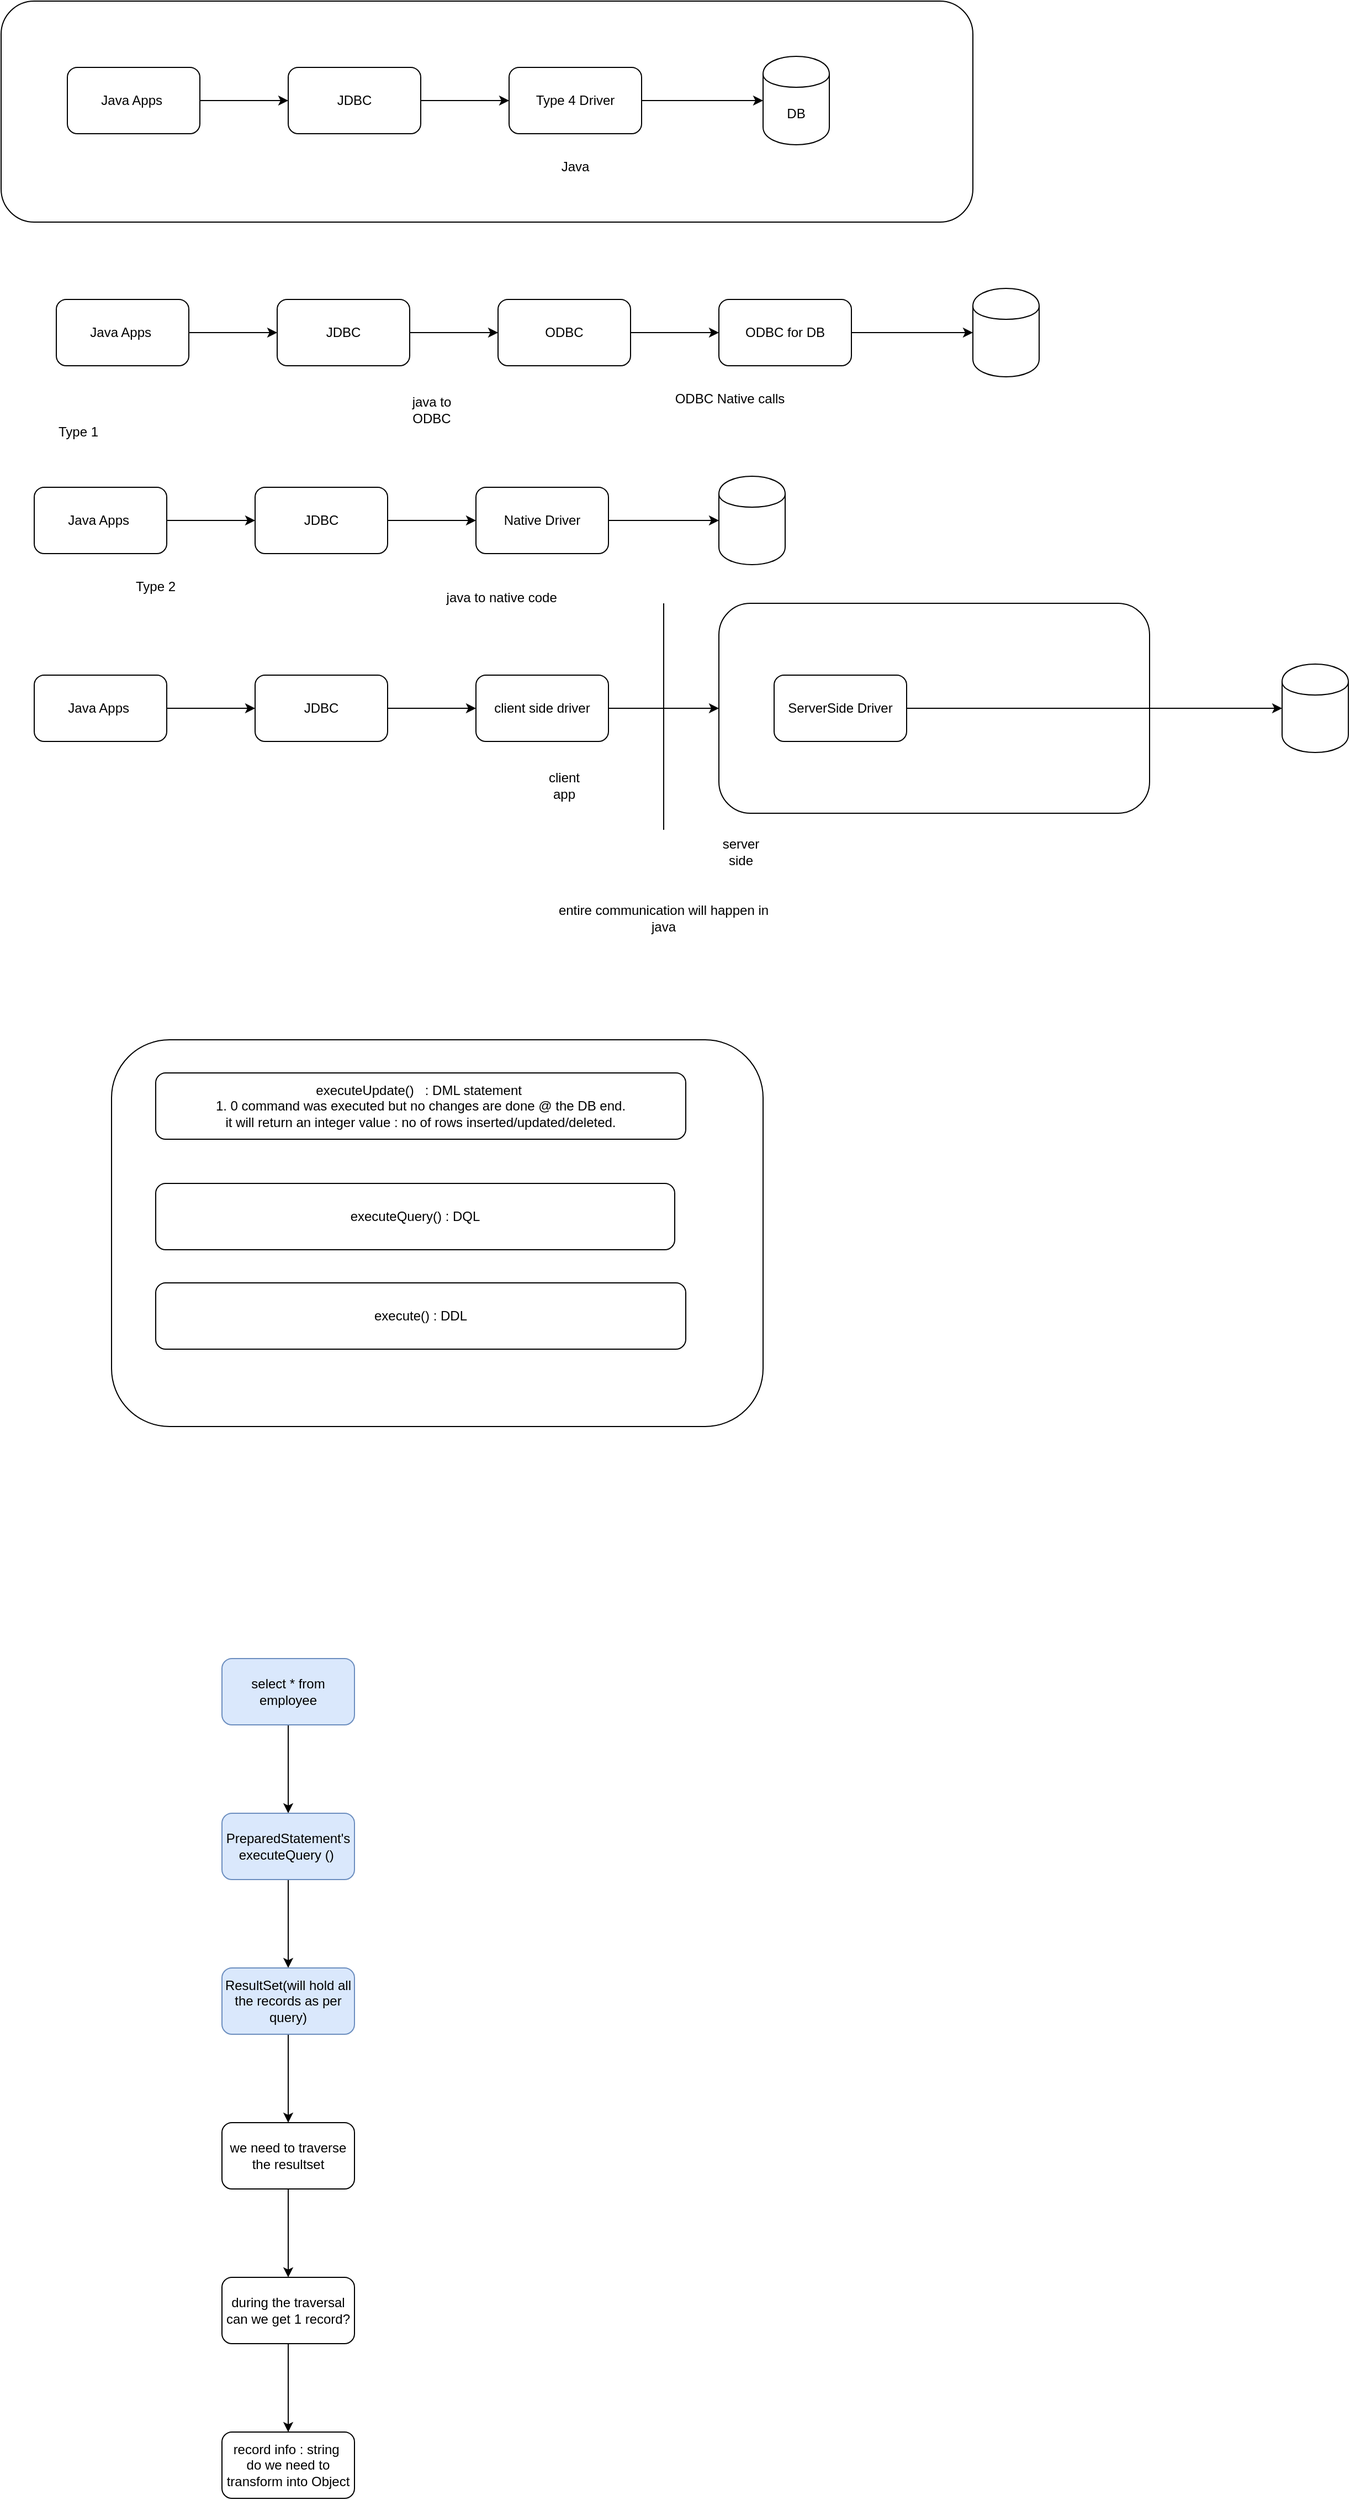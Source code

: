 <mxfile version="14.9.4" type="github" pages="2">
  <diagram id="vpx2g6e1bazYJ1cbq4He" name="Page-1">
    <mxGraphModel dx="2272" dy="794" grid="1" gridSize="10" guides="1" tooltips="1" connect="1" arrows="1" fold="1" page="1" pageScale="1" pageWidth="850" pageHeight="1100" math="0" shadow="0">
      <root>
        <mxCell id="0" />
        <mxCell id="1" parent="0" />
        <mxCell id="LNrPNvtxSn9MN5_w1PBu-46" value="" style="rounded=1;whiteSpace=wrap;html=1;" vertex="1" parent="1">
          <mxGeometry x="-20" y="170" width="880" height="200" as="geometry" />
        </mxCell>
        <mxCell id="LNrPNvtxSn9MN5_w1PBu-3" value="" style="edgeStyle=orthogonalEdgeStyle;rounded=0;orthogonalLoop=1;jettySize=auto;html=1;" edge="1" parent="1" source="LNrPNvtxSn9MN5_w1PBu-1" target="LNrPNvtxSn9MN5_w1PBu-2">
          <mxGeometry relative="1" as="geometry" />
        </mxCell>
        <mxCell id="LNrPNvtxSn9MN5_w1PBu-1" value="Java Apps&amp;nbsp;" style="rounded=1;whiteSpace=wrap;html=1;" vertex="1" parent="1">
          <mxGeometry x="40" y="230" width="120" height="60" as="geometry" />
        </mxCell>
        <mxCell id="LNrPNvtxSn9MN5_w1PBu-5" value="" style="edgeStyle=orthogonalEdgeStyle;rounded=0;orthogonalLoop=1;jettySize=auto;html=1;" edge="1" parent="1" source="LNrPNvtxSn9MN5_w1PBu-2" target="LNrPNvtxSn9MN5_w1PBu-4">
          <mxGeometry relative="1" as="geometry" />
        </mxCell>
        <mxCell id="LNrPNvtxSn9MN5_w1PBu-2" value="JDBC" style="whiteSpace=wrap;html=1;rounded=1;" vertex="1" parent="1">
          <mxGeometry x="240" y="230" width="120" height="60" as="geometry" />
        </mxCell>
        <mxCell id="LNrPNvtxSn9MN5_w1PBu-7" value="" style="edgeStyle=orthogonalEdgeStyle;rounded=0;orthogonalLoop=1;jettySize=auto;html=1;" edge="1" parent="1" source="LNrPNvtxSn9MN5_w1PBu-4" target="LNrPNvtxSn9MN5_w1PBu-6">
          <mxGeometry relative="1" as="geometry" />
        </mxCell>
        <mxCell id="LNrPNvtxSn9MN5_w1PBu-4" value="Type 4 Driver" style="whiteSpace=wrap;html=1;rounded=1;" vertex="1" parent="1">
          <mxGeometry x="440" y="230" width="120" height="60" as="geometry" />
        </mxCell>
        <mxCell id="LNrPNvtxSn9MN5_w1PBu-6" value="DB" style="shape=cylinder;whiteSpace=wrap;html=1;boundedLbl=1;backgroundOutline=1;rounded=1;" vertex="1" parent="1">
          <mxGeometry x="670" y="220" width="60" height="80" as="geometry" />
        </mxCell>
        <mxCell id="LNrPNvtxSn9MN5_w1PBu-8" value="Java" style="text;html=1;strokeColor=none;fillColor=none;align=center;verticalAlign=middle;whiteSpace=wrap;rounded=0;" vertex="1" parent="1">
          <mxGeometry x="480" y="310" width="40" height="20" as="geometry" />
        </mxCell>
        <mxCell id="LNrPNvtxSn9MN5_w1PBu-12" value="" style="edgeStyle=orthogonalEdgeStyle;rounded=0;orthogonalLoop=1;jettySize=auto;html=1;" edge="1" parent="1" source="LNrPNvtxSn9MN5_w1PBu-10" target="LNrPNvtxSn9MN5_w1PBu-11">
          <mxGeometry relative="1" as="geometry" />
        </mxCell>
        <mxCell id="LNrPNvtxSn9MN5_w1PBu-10" value="Java Apps&amp;nbsp;" style="rounded=1;whiteSpace=wrap;html=1;" vertex="1" parent="1">
          <mxGeometry x="30" y="440" width="120" height="60" as="geometry" />
        </mxCell>
        <mxCell id="LNrPNvtxSn9MN5_w1PBu-14" value="" style="edgeStyle=orthogonalEdgeStyle;rounded=0;orthogonalLoop=1;jettySize=auto;html=1;" edge="1" parent="1" source="LNrPNvtxSn9MN5_w1PBu-11" target="LNrPNvtxSn9MN5_w1PBu-13">
          <mxGeometry relative="1" as="geometry" />
        </mxCell>
        <mxCell id="LNrPNvtxSn9MN5_w1PBu-11" value="JDBC" style="whiteSpace=wrap;html=1;rounded=1;" vertex="1" parent="1">
          <mxGeometry x="230" y="440" width="120" height="60" as="geometry" />
        </mxCell>
        <mxCell id="LNrPNvtxSn9MN5_w1PBu-16" value="" style="edgeStyle=orthogonalEdgeStyle;rounded=0;orthogonalLoop=1;jettySize=auto;html=1;" edge="1" parent="1" source="LNrPNvtxSn9MN5_w1PBu-13" target="LNrPNvtxSn9MN5_w1PBu-15">
          <mxGeometry relative="1" as="geometry" />
        </mxCell>
        <mxCell id="LNrPNvtxSn9MN5_w1PBu-13" value="ODBC" style="rounded=1;whiteSpace=wrap;html=1;" vertex="1" parent="1">
          <mxGeometry x="430" y="440" width="120" height="60" as="geometry" />
        </mxCell>
        <mxCell id="LNrPNvtxSn9MN5_w1PBu-18" value="" style="edgeStyle=orthogonalEdgeStyle;rounded=0;orthogonalLoop=1;jettySize=auto;html=1;" edge="1" parent="1" source="LNrPNvtxSn9MN5_w1PBu-15" target="LNrPNvtxSn9MN5_w1PBu-17">
          <mxGeometry relative="1" as="geometry" />
        </mxCell>
        <mxCell id="LNrPNvtxSn9MN5_w1PBu-15" value="ODBC for DB" style="whiteSpace=wrap;html=1;rounded=1;" vertex="1" parent="1">
          <mxGeometry x="630" y="440" width="120" height="60" as="geometry" />
        </mxCell>
        <mxCell id="LNrPNvtxSn9MN5_w1PBu-17" value="" style="shape=cylinder;whiteSpace=wrap;html=1;boundedLbl=1;backgroundOutline=1;rounded=1;" vertex="1" parent="1">
          <mxGeometry x="860" y="430" width="60" height="80" as="geometry" />
        </mxCell>
        <mxCell id="LNrPNvtxSn9MN5_w1PBu-19" value="java to ODBC" style="text;html=1;strokeColor=none;fillColor=none;align=center;verticalAlign=middle;whiteSpace=wrap;rounded=0;" vertex="1" parent="1">
          <mxGeometry x="350" y="530" width="40" height="20" as="geometry" />
        </mxCell>
        <mxCell id="LNrPNvtxSn9MN5_w1PBu-20" value="ODBC Native calls" style="text;html=1;strokeColor=none;fillColor=none;align=center;verticalAlign=middle;whiteSpace=wrap;rounded=0;" vertex="1" parent="1">
          <mxGeometry x="570" y="520" width="140" height="20" as="geometry" />
        </mxCell>
        <mxCell id="LNrPNvtxSn9MN5_w1PBu-21" value="Type 1" style="text;html=1;strokeColor=none;fillColor=none;align=center;verticalAlign=middle;whiteSpace=wrap;rounded=0;" vertex="1" parent="1">
          <mxGeometry x="30" y="550" width="40" height="20" as="geometry" />
        </mxCell>
        <mxCell id="LNrPNvtxSn9MN5_w1PBu-27" value="" style="edgeStyle=orthogonalEdgeStyle;rounded=0;orthogonalLoop=1;jettySize=auto;html=1;" edge="1" parent="1" source="LNrPNvtxSn9MN5_w1PBu-22" target="LNrPNvtxSn9MN5_w1PBu-23">
          <mxGeometry relative="1" as="geometry" />
        </mxCell>
        <mxCell id="LNrPNvtxSn9MN5_w1PBu-22" value="Java Apps&amp;nbsp;" style="rounded=1;whiteSpace=wrap;html=1;" vertex="1" parent="1">
          <mxGeometry x="10" y="610" width="120" height="60" as="geometry" />
        </mxCell>
        <mxCell id="LNrPNvtxSn9MN5_w1PBu-28" value="" style="edgeStyle=orthogonalEdgeStyle;rounded=0;orthogonalLoop=1;jettySize=auto;html=1;" edge="1" parent="1" source="LNrPNvtxSn9MN5_w1PBu-23" target="LNrPNvtxSn9MN5_w1PBu-24">
          <mxGeometry relative="1" as="geometry" />
        </mxCell>
        <mxCell id="LNrPNvtxSn9MN5_w1PBu-23" value="JDBC" style="whiteSpace=wrap;html=1;rounded=1;" vertex="1" parent="1">
          <mxGeometry x="210" y="610" width="120" height="60" as="geometry" />
        </mxCell>
        <mxCell id="LNrPNvtxSn9MN5_w1PBu-29" value="" style="edgeStyle=orthogonalEdgeStyle;rounded=0;orthogonalLoop=1;jettySize=auto;html=1;" edge="1" parent="1" source="LNrPNvtxSn9MN5_w1PBu-24" target="LNrPNvtxSn9MN5_w1PBu-26">
          <mxGeometry relative="1" as="geometry" />
        </mxCell>
        <mxCell id="LNrPNvtxSn9MN5_w1PBu-24" value="Native Driver" style="rounded=1;whiteSpace=wrap;html=1;" vertex="1" parent="1">
          <mxGeometry x="410" y="610" width="120" height="60" as="geometry" />
        </mxCell>
        <mxCell id="LNrPNvtxSn9MN5_w1PBu-26" value="" style="shape=cylinder;whiteSpace=wrap;html=1;boundedLbl=1;backgroundOutline=1;rounded=1;" vertex="1" parent="1">
          <mxGeometry x="630" y="600" width="60" height="80" as="geometry" />
        </mxCell>
        <mxCell id="LNrPNvtxSn9MN5_w1PBu-30" value="Type 2" style="text;html=1;strokeColor=none;fillColor=none;align=center;verticalAlign=middle;whiteSpace=wrap;rounded=0;" vertex="1" parent="1">
          <mxGeometry x="100" y="690" width="40" height="20" as="geometry" />
        </mxCell>
        <mxCell id="LNrPNvtxSn9MN5_w1PBu-31" value="java to native code&amp;nbsp;" style="text;html=1;strokeColor=none;fillColor=none;align=center;verticalAlign=middle;whiteSpace=wrap;rounded=0;" vertex="1" parent="1">
          <mxGeometry x="360" y="700" width="150" height="20" as="geometry" />
        </mxCell>
        <mxCell id="LNrPNvtxSn9MN5_w1PBu-34" value="" style="edgeStyle=orthogonalEdgeStyle;rounded=0;orthogonalLoop=1;jettySize=auto;html=1;" edge="1" parent="1" source="LNrPNvtxSn9MN5_w1PBu-32" target="LNrPNvtxSn9MN5_w1PBu-33">
          <mxGeometry relative="1" as="geometry" />
        </mxCell>
        <mxCell id="LNrPNvtxSn9MN5_w1PBu-32" value="Java Apps&amp;nbsp;" style="rounded=1;whiteSpace=wrap;html=1;" vertex="1" parent="1">
          <mxGeometry x="10" y="780" width="120" height="60" as="geometry" />
        </mxCell>
        <mxCell id="LNrPNvtxSn9MN5_w1PBu-36" value="" style="edgeStyle=orthogonalEdgeStyle;rounded=0;orthogonalLoop=1;jettySize=auto;html=1;" edge="1" parent="1" source="LNrPNvtxSn9MN5_w1PBu-33" target="LNrPNvtxSn9MN5_w1PBu-35">
          <mxGeometry relative="1" as="geometry" />
        </mxCell>
        <mxCell id="LNrPNvtxSn9MN5_w1PBu-33" value="JDBC" style="whiteSpace=wrap;html=1;rounded=1;" vertex="1" parent="1">
          <mxGeometry x="210" y="780" width="120" height="60" as="geometry" />
        </mxCell>
        <mxCell id="LNrPNvtxSn9MN5_w1PBu-38" value="" style="edgeStyle=orthogonalEdgeStyle;rounded=0;orthogonalLoop=1;jettySize=auto;html=1;" edge="1" parent="1" source="LNrPNvtxSn9MN5_w1PBu-35" target="LNrPNvtxSn9MN5_w1PBu-37">
          <mxGeometry relative="1" as="geometry" />
        </mxCell>
        <mxCell id="LNrPNvtxSn9MN5_w1PBu-35" value="client side driver" style="whiteSpace=wrap;html=1;rounded=1;" vertex="1" parent="1">
          <mxGeometry x="410" y="780" width="120" height="60" as="geometry" />
        </mxCell>
        <mxCell id="LNrPNvtxSn9MN5_w1PBu-37" value="" style="whiteSpace=wrap;html=1;rounded=1;" vertex="1" parent="1">
          <mxGeometry x="630" y="715" width="390" height="190" as="geometry" />
        </mxCell>
        <mxCell id="LNrPNvtxSn9MN5_w1PBu-41" value="" style="edgeStyle=orthogonalEdgeStyle;rounded=0;orthogonalLoop=1;jettySize=auto;html=1;" edge="1" parent="1" source="LNrPNvtxSn9MN5_w1PBu-39" target="LNrPNvtxSn9MN5_w1PBu-40">
          <mxGeometry relative="1" as="geometry" />
        </mxCell>
        <mxCell id="LNrPNvtxSn9MN5_w1PBu-39" value="ServerSide Driver" style="rounded=1;whiteSpace=wrap;html=1;" vertex="1" parent="1">
          <mxGeometry x="680" y="780" width="120" height="60" as="geometry" />
        </mxCell>
        <mxCell id="LNrPNvtxSn9MN5_w1PBu-40" value="" style="shape=cylinder;whiteSpace=wrap;html=1;boundedLbl=1;backgroundOutline=1;rounded=1;" vertex="1" parent="1">
          <mxGeometry x="1140" y="770" width="60" height="80" as="geometry" />
        </mxCell>
        <mxCell id="LNrPNvtxSn9MN5_w1PBu-42" value="" style="endArrow=none;html=1;" edge="1" parent="1">
          <mxGeometry width="50" height="50" relative="1" as="geometry">
            <mxPoint x="580" y="920" as="sourcePoint" />
            <mxPoint x="580" y="715" as="targetPoint" />
          </mxGeometry>
        </mxCell>
        <mxCell id="LNrPNvtxSn9MN5_w1PBu-43" value="client app" style="text;html=1;strokeColor=none;fillColor=none;align=center;verticalAlign=middle;whiteSpace=wrap;rounded=0;" vertex="1" parent="1">
          <mxGeometry x="470" y="870" width="40" height="20" as="geometry" />
        </mxCell>
        <mxCell id="LNrPNvtxSn9MN5_w1PBu-44" value="server side" style="text;html=1;strokeColor=none;fillColor=none;align=center;verticalAlign=middle;whiteSpace=wrap;rounded=0;" vertex="1" parent="1">
          <mxGeometry x="630" y="930" width="40" height="20" as="geometry" />
        </mxCell>
        <mxCell id="LNrPNvtxSn9MN5_w1PBu-45" value="entire communication will happen in java" style="text;html=1;strokeColor=none;fillColor=none;align=center;verticalAlign=middle;whiteSpace=wrap;rounded=0;" vertex="1" parent="1">
          <mxGeometry x="480" y="990" width="200" height="20" as="geometry" />
        </mxCell>
        <mxCell id="LNrPNvtxSn9MN5_w1PBu-47" value="" style="rounded=1;whiteSpace=wrap;html=1;" vertex="1" parent="1">
          <mxGeometry x="80" y="1110" width="590" height="350" as="geometry" />
        </mxCell>
        <mxCell id="LNrPNvtxSn9MN5_w1PBu-48" value="executeUpdate()&amp;nbsp; &amp;nbsp;: DML statement&amp;nbsp;&lt;br&gt;1. 0 command was executed but no changes are done @ the DB end.&lt;br&gt;it will return an integer value : no of rows inserted/updated/deleted." style="rounded=1;whiteSpace=wrap;html=1;" vertex="1" parent="1">
          <mxGeometry x="120" y="1140" width="480" height="60" as="geometry" />
        </mxCell>
        <mxCell id="LNrPNvtxSn9MN5_w1PBu-49" value="executeQuery() : DQL" style="rounded=1;whiteSpace=wrap;html=1;" vertex="1" parent="1">
          <mxGeometry x="120" y="1240" width="470" height="60" as="geometry" />
        </mxCell>
        <mxCell id="LNrPNvtxSn9MN5_w1PBu-50" value="execute() : DDL" style="rounded=1;whiteSpace=wrap;html=1;" vertex="1" parent="1">
          <mxGeometry x="120" y="1330" width="480" height="60" as="geometry" />
        </mxCell>
        <mxCell id="LNrPNvtxSn9MN5_w1PBu-53" value="" style="edgeStyle=orthogonalEdgeStyle;rounded=0;orthogonalLoop=1;jettySize=auto;html=1;" edge="1" parent="1" source="LNrPNvtxSn9MN5_w1PBu-51" target="LNrPNvtxSn9MN5_w1PBu-52">
          <mxGeometry relative="1" as="geometry" />
        </mxCell>
        <mxCell id="LNrPNvtxSn9MN5_w1PBu-51" value="select * from employee" style="rounded=1;whiteSpace=wrap;html=1;fillColor=#dae8fc;strokeColor=#6c8ebf;" vertex="1" parent="1">
          <mxGeometry x="180" y="1670" width="120" height="60" as="geometry" />
        </mxCell>
        <mxCell id="LNrPNvtxSn9MN5_w1PBu-55" value="" style="edgeStyle=orthogonalEdgeStyle;rounded=0;orthogonalLoop=1;jettySize=auto;html=1;" edge="1" parent="1" source="LNrPNvtxSn9MN5_w1PBu-52" target="LNrPNvtxSn9MN5_w1PBu-54">
          <mxGeometry relative="1" as="geometry" />
        </mxCell>
        <mxCell id="LNrPNvtxSn9MN5_w1PBu-52" value="PreparedStatement&#39;s executeQuery ()&amp;nbsp;" style="whiteSpace=wrap;html=1;rounded=1;fillColor=#dae8fc;strokeColor=#6c8ebf;" vertex="1" parent="1">
          <mxGeometry x="180" y="1810" width="120" height="60" as="geometry" />
        </mxCell>
        <mxCell id="LNrPNvtxSn9MN5_w1PBu-57" value="" style="edgeStyle=orthogonalEdgeStyle;rounded=0;orthogonalLoop=1;jettySize=auto;html=1;" edge="1" parent="1" source="LNrPNvtxSn9MN5_w1PBu-54" target="LNrPNvtxSn9MN5_w1PBu-56">
          <mxGeometry relative="1" as="geometry" />
        </mxCell>
        <mxCell id="LNrPNvtxSn9MN5_w1PBu-54" value="ResultSet(will hold all the records as per query)" style="whiteSpace=wrap;html=1;rounded=1;fillColor=#dae8fc;strokeColor=#6c8ebf;" vertex="1" parent="1">
          <mxGeometry x="180" y="1950" width="120" height="60" as="geometry" />
        </mxCell>
        <mxCell id="LNrPNvtxSn9MN5_w1PBu-59" value="" style="edgeStyle=orthogonalEdgeStyle;rounded=0;orthogonalLoop=1;jettySize=auto;html=1;" edge="1" parent="1" source="LNrPNvtxSn9MN5_w1PBu-56" target="LNrPNvtxSn9MN5_w1PBu-58">
          <mxGeometry relative="1" as="geometry" />
        </mxCell>
        <mxCell id="LNrPNvtxSn9MN5_w1PBu-56" value="we need to traverse the resultset" style="whiteSpace=wrap;html=1;rounded=1;" vertex="1" parent="1">
          <mxGeometry x="180" y="2090" width="120" height="60" as="geometry" />
        </mxCell>
        <mxCell id="LNrPNvtxSn9MN5_w1PBu-61" value="" style="edgeStyle=orthogonalEdgeStyle;rounded=0;orthogonalLoop=1;jettySize=auto;html=1;" edge="1" parent="1" source="LNrPNvtxSn9MN5_w1PBu-58" target="LNrPNvtxSn9MN5_w1PBu-60">
          <mxGeometry relative="1" as="geometry" />
        </mxCell>
        <mxCell id="LNrPNvtxSn9MN5_w1PBu-58" value="during the traversal can we get 1 record?" style="whiteSpace=wrap;html=1;rounded=1;" vertex="1" parent="1">
          <mxGeometry x="180" y="2230" width="120" height="60" as="geometry" />
        </mxCell>
        <mxCell id="LNrPNvtxSn9MN5_w1PBu-60" value="record info : string&amp;nbsp;&lt;br&gt;do we need to transform into Object" style="whiteSpace=wrap;html=1;rounded=1;" vertex="1" parent="1">
          <mxGeometry x="180" y="2370" width="120" height="60" as="geometry" />
        </mxCell>
      </root>
    </mxGraphModel>
  </diagram>
  <diagram id="GjGuddEMuNG39eLqy39I" name="DesignPattern">
    <mxGraphModel dx="1422" dy="794" grid="1" gridSize="10" guides="1" tooltips="1" connect="1" arrows="1" fold="1" page="1" pageScale="1" pageWidth="850" pageHeight="1100" math="0" shadow="0">
      <root>
        <mxCell id="_K_zLHGFZ1uGR4-KKjHm-0" />
        <mxCell id="_K_zLHGFZ1uGR4-KKjHm-1" parent="_K_zLHGFZ1uGR4-KKjHm-0" />
        <mxCell id="_K_zLHGFZ1uGR4-KKjHm-2" value="Design Pattern : they are typical solutions to common problems in software design.&amp;nbsp;&amp;nbsp;&lt;br&gt;&lt;br&gt;Each pattern is like a blueprint that you can customize to solve a particular problem." style="rounded=1;whiteSpace=wrap;html=1;" vertex="1" parent="_K_zLHGFZ1uGR4-KKjHm-1">
          <mxGeometry x="80" y="40" width="410" height="240" as="geometry" />
        </mxCell>
        <mxCell id="_K_zLHGFZ1uGR4-KKjHm-5" value="" style="edgeStyle=orthogonalEdgeStyle;rounded=0;orthogonalLoop=1;jettySize=auto;html=1;" edge="1" parent="_K_zLHGFZ1uGR4-KKjHm-1" source="_K_zLHGFZ1uGR4-KKjHm-3" target="_K_zLHGFZ1uGR4-KKjHm-4">
          <mxGeometry relative="1" as="geometry" />
        </mxCell>
        <mxCell id="_K_zLHGFZ1uGR4-KKjHm-7" value="" style="edgeStyle=orthogonalEdgeStyle;rounded=0;orthogonalLoop=1;jettySize=auto;html=1;" edge="1" parent="_K_zLHGFZ1uGR4-KKjHm-1" source="_K_zLHGFZ1uGR4-KKjHm-3" target="_K_zLHGFZ1uGR4-KKjHm-6">
          <mxGeometry relative="1" as="geometry" />
        </mxCell>
        <mxCell id="_K_zLHGFZ1uGR4-KKjHm-9" value="" style="edgeStyle=orthogonalEdgeStyle;rounded=0;orthogonalLoop=1;jettySize=auto;html=1;" edge="1" parent="_K_zLHGFZ1uGR4-KKjHm-1" source="_K_zLHGFZ1uGR4-KKjHm-3" target="_K_zLHGFZ1uGR4-KKjHm-8">
          <mxGeometry relative="1" as="geometry" />
        </mxCell>
        <mxCell id="_K_zLHGFZ1uGR4-KKjHm-3" value="Design Pattern" style="rounded=1;whiteSpace=wrap;html=1;" vertex="1" parent="_K_zLHGFZ1uGR4-KKjHm-1">
          <mxGeometry x="360" y="350" width="120" height="60" as="geometry" />
        </mxCell>
        <mxCell id="_K_zLHGFZ1uGR4-KKjHm-11" value="" style="edgeStyle=orthogonalEdgeStyle;rounded=0;orthogonalLoop=1;jettySize=auto;html=1;" edge="1" parent="_K_zLHGFZ1uGR4-KKjHm-1" source="_K_zLHGFZ1uGR4-KKjHm-4" target="_K_zLHGFZ1uGR4-KKjHm-10">
          <mxGeometry relative="1" as="geometry" />
        </mxCell>
        <mxCell id="_K_zLHGFZ1uGR4-KKjHm-4" value="Creational( It provides various object creation mechanism , which increases flexibility and reuse of existing code" style="whiteSpace=wrap;html=1;rounded=1;" vertex="1" parent="_K_zLHGFZ1uGR4-KKjHm-1">
          <mxGeometry x="140" y="470" width="130" height="100" as="geometry" />
        </mxCell>
        <mxCell id="_K_zLHGFZ1uGR4-KKjHm-13" value="" style="edgeStyle=orthogonalEdgeStyle;rounded=0;orthogonalLoop=1;jettySize=auto;html=1;" edge="1" parent="_K_zLHGFZ1uGR4-KKjHm-1" source="_K_zLHGFZ1uGR4-KKjHm-6" target="_K_zLHGFZ1uGR4-KKjHm-12">
          <mxGeometry relative="1" as="geometry" />
        </mxCell>
        <mxCell id="_K_zLHGFZ1uGR4-KKjHm-6" value="Structural : how assemble objects &amp;amp; classes into larger structures while keeping shese structures flexible and efficient." style="whiteSpace=wrap;html=1;rounded=1;" vertex="1" parent="_K_zLHGFZ1uGR4-KKjHm-1">
          <mxGeometry x="360" y="470" width="130" height="110" as="geometry" />
        </mxCell>
        <mxCell id="_K_zLHGFZ1uGR4-KKjHm-15" value="" style="edgeStyle=orthogonalEdgeStyle;rounded=0;orthogonalLoop=1;jettySize=auto;html=1;" edge="1" parent="_K_zLHGFZ1uGR4-KKjHm-1" source="_K_zLHGFZ1uGR4-KKjHm-8" target="_K_zLHGFZ1uGR4-KKjHm-14">
          <mxGeometry relative="1" as="geometry" />
        </mxCell>
        <mxCell id="_K_zLHGFZ1uGR4-KKjHm-8" value="Behavioral ;&amp;nbsp;&lt;br&gt;These patterns are concered with alo &amp;amp; assingment of resbonsibilites between the object.&lt;br&gt;" style="whiteSpace=wrap;html=1;rounded=1;" vertex="1" parent="_K_zLHGFZ1uGR4-KKjHm-1">
          <mxGeometry x="570" y="470" width="140" height="90" as="geometry" />
        </mxCell>
        <mxCell id="_K_zLHGFZ1uGR4-KKjHm-10" value="1. Singleton&lt;br&gt;Factory&lt;br&gt;AbstractFactory&lt;br&gt;Prototype&lt;br&gt;builder&lt;br&gt;" style="whiteSpace=wrap;html=1;rounded=1;" vertex="1" parent="_K_zLHGFZ1uGR4-KKjHm-1">
          <mxGeometry x="145" y="630" width="120" height="100" as="geometry" />
        </mxCell>
        <mxCell id="_K_zLHGFZ1uGR4-KKjHm-12" value="Adapter&lt;br&gt;Bridge&lt;br&gt;Facade" style="whiteSpace=wrap;html=1;rounded=1;" vertex="1" parent="_K_zLHGFZ1uGR4-KKjHm-1">
          <mxGeometry x="360" y="610" width="120" height="100" as="geometry" />
        </mxCell>
        <mxCell id="_K_zLHGFZ1uGR4-KKjHm-14" value="Iterator&lt;br&gt;Observer&lt;br&gt;" style="whiteSpace=wrap;html=1;rounded=1;" vertex="1" parent="_K_zLHGFZ1uGR4-KKjHm-1">
          <mxGeometry x="580" y="640" width="120" height="60" as="geometry" />
        </mxCell>
        <mxCell id="_K_zLHGFZ1uGR4-KKjHm-18" value="" style="edgeStyle=orthogonalEdgeStyle;rounded=0;orthogonalLoop=1;jettySize=auto;html=1;" edge="1" parent="_K_zLHGFZ1uGR4-KKjHm-1" source="_K_zLHGFZ1uGR4-KKjHm-16" target="_K_zLHGFZ1uGR4-KKjHm-17">
          <mxGeometry relative="1" as="geometry" />
        </mxCell>
        <mxCell id="_K_zLHGFZ1uGR4-KKjHm-16" value="singleton DP" style="rounded=1;whiteSpace=wrap;html=1;" vertex="1" parent="_K_zLHGFZ1uGR4-KKjHm-1">
          <mxGeometry x="260" y="900" width="120" height="60" as="geometry" />
        </mxCell>
        <mxCell id="_K_zLHGFZ1uGR4-KKjHm-20" value="" style="edgeStyle=orthogonalEdgeStyle;rounded=0;orthogonalLoop=1;jettySize=auto;html=1;" edge="1" parent="_K_zLHGFZ1uGR4-KKjHm-1" source="_K_zLHGFZ1uGR4-KKjHm-17" target="_K_zLHGFZ1uGR4-KKjHm-19">
          <mxGeometry relative="1" as="geometry" />
        </mxCell>
        <mxCell id="_K_zLHGFZ1uGR4-KKjHm-17" value="we must have single private constructor." style="whiteSpace=wrap;html=1;rounded=1;" vertex="1" parent="_K_zLHGFZ1uGR4-KKjHm-1">
          <mxGeometry x="260" y="1040" width="120" height="60" as="geometry" />
        </mxCell>
        <mxCell id="_K_zLHGFZ1uGR4-KKjHm-22" value="" style="edgeStyle=orthogonalEdgeStyle;rounded=0;orthogonalLoop=1;jettySize=auto;html=1;" edge="1" parent="_K_zLHGFZ1uGR4-KKjHm-1" source="_K_zLHGFZ1uGR4-KKjHm-19" target="_K_zLHGFZ1uGR4-KKjHm-21">
          <mxGeometry relative="1" as="geometry" />
        </mxCell>
        <mxCell id="_K_zLHGFZ1uGR4-KKjHm-19" value="create a static method&amp;nbsp;" style="whiteSpace=wrap;html=1;rounded=1;" vertex="1" parent="_K_zLHGFZ1uGR4-KKjHm-1">
          <mxGeometry x="260" y="1180" width="120" height="60" as="geometry" />
        </mxCell>
        <mxCell id="_K_zLHGFZ1uGR4-KKjHm-21" value="getInstance() will return singleton object" style="whiteSpace=wrap;html=1;rounded=1;" vertex="1" parent="_K_zLHGFZ1uGR4-KKjHm-1">
          <mxGeometry x="260" y="1320" width="120" height="60" as="geometry" />
        </mxCell>
      </root>
    </mxGraphModel>
  </diagram>
</mxfile>
